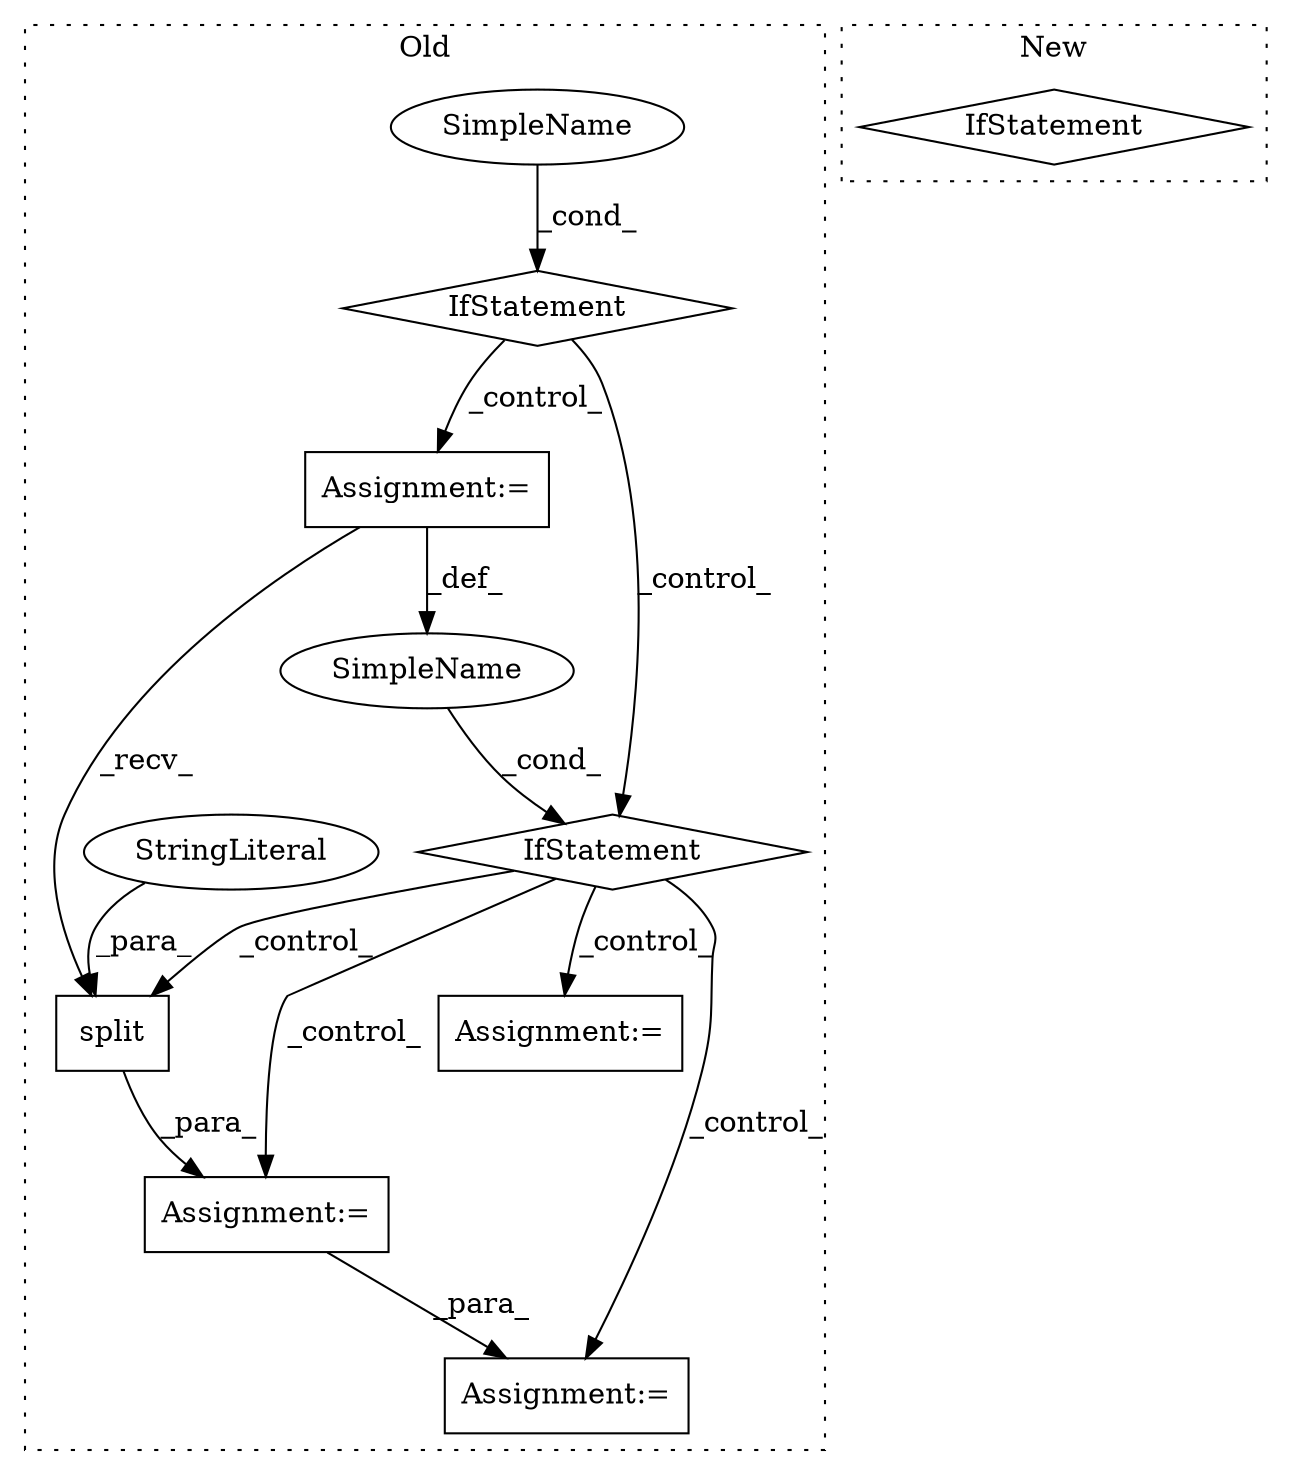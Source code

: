 digraph G {
subgraph cluster0 {
1 [label="split" a="32" s="4782,4792" l="6,1" shape="box"];
3 [label="StringLiteral" a="45" s="4788" l="4" shape="ellipse"];
4 [label="Assignment:=" a="7" s="4902" l="2" shape="box"];
5 [label="SimpleName" a="42" s="" l="" shape="ellipse"];
6 [label="IfStatement" a="25" s="4608,4626" l="4,2" shape="diamond"];
7 [label="Assignment:=" a="7" s="4712" l="1" shape="box"];
8 [label="SimpleName" a="42" s="" l="" shape="ellipse"];
9 [label="IfStatement" a="25" s="4524,4542" l="4,2" shape="diamond"];
10 [label="Assignment:=" a="7" s="4776" l="1" shape="box"];
11 [label="Assignment:=" a="7" s="4585" l="1" shape="box"];
label = "Old";
style="dotted";
}
subgraph cluster1 {
2 [label="IfStatement" a="25" s="4635" l="20" shape="diamond"];
label = "New";
style="dotted";
}
1 -> 10 [label="_para_"];
3 -> 1 [label="_para_"];
5 -> 6 [label="_cond_"];
6 -> 1 [label="_control_"];
6 -> 7 [label="_control_"];
6 -> 4 [label="_control_"];
6 -> 10 [label="_control_"];
8 -> 9 [label="_cond_"];
9 -> 6 [label="_control_"];
9 -> 11 [label="_control_"];
10 -> 4 [label="_para_"];
11 -> 1 [label="_recv_"];
11 -> 5 [label="_def_"];
}